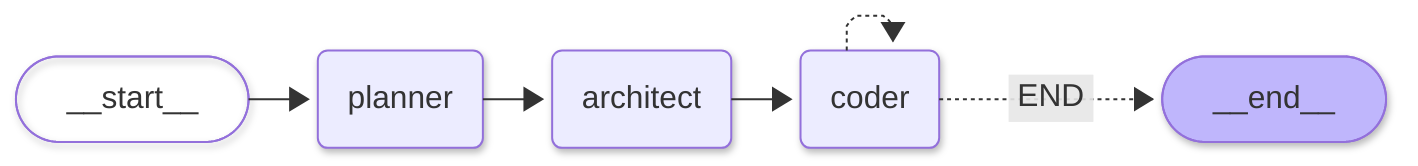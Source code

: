 ---
config:
  flowchart:
    curve: linear
  layout: elk
  look: neo
  theme: default
---
flowchart LR
    __start__(["<p>__start__</p>"]) --> planner("planner")
    architect("architect") --> coder("coder")
    coder -. &nbsp;END&nbsp; .-> __end__(["<p>__end__</p>"])
    planner --> architect
    coder -.-> coder
     __start__:::first
     __end__:::last
    classDef default line-height:1.2
    classDef first fill-opacity:0
    classDef last fill:#bfb6fc